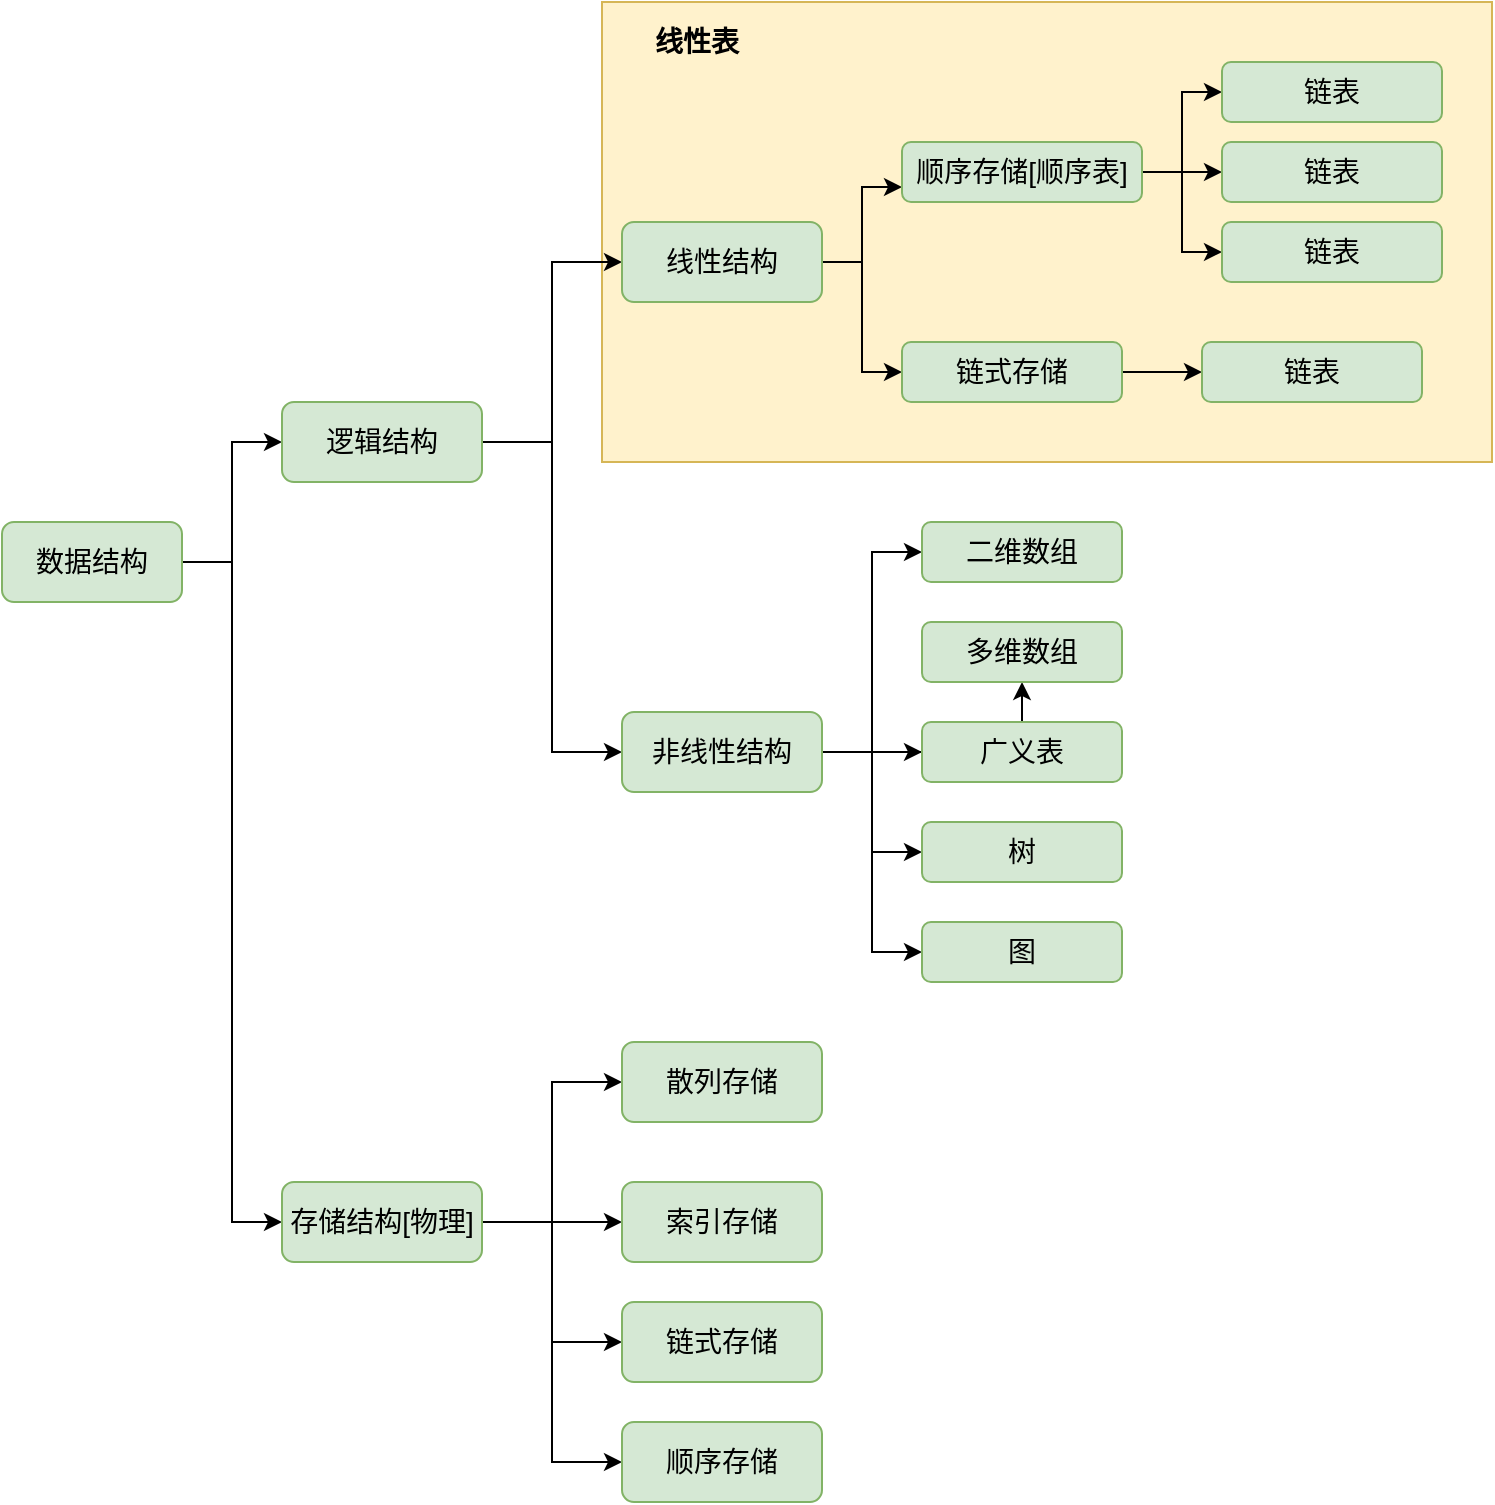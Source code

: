 <mxfile version="12.6.5" type="device"><diagram id="QchUArXrWoWji9qhXj4h" name="Page-1"><mxGraphModel dx="1422" dy="822" grid="1" gridSize="10" guides="1" tooltips="1" connect="1" arrows="1" fold="1" page="1" pageScale="1" pageWidth="850" pageHeight="1100" math="0" shadow="0"><root><mxCell id="0"/><mxCell id="1" parent="0"/><mxCell id="OYm73Swk66I9ASKBK0Xy-43" value="" style="rounded=0;whiteSpace=wrap;html=1;fillColor=#fff2cc;strokeColor=#d6b656;align=right;" vertex="1" parent="1"><mxGeometry x="365" y="110" width="445" height="230" as="geometry"/></mxCell><mxCell id="OYm73Swk66I9ASKBK0Xy-41" style="edgeStyle=orthogonalEdgeStyle;rounded=0;orthogonalLoop=1;jettySize=auto;html=1;entryX=0;entryY=0.5;entryDx=0;entryDy=0;" edge="1" parent="1" source="OYm73Swk66I9ASKBK0Xy-1" target="OYm73Swk66I9ASKBK0Xy-3"><mxGeometry relative="1" as="geometry"/></mxCell><mxCell id="OYm73Swk66I9ASKBK0Xy-42" style="edgeStyle=orthogonalEdgeStyle;rounded=0;orthogonalLoop=1;jettySize=auto;html=1;entryX=0;entryY=0.5;entryDx=0;entryDy=0;" edge="1" parent="1" source="OYm73Swk66I9ASKBK0Xy-1" target="OYm73Swk66I9ASKBK0Xy-4"><mxGeometry relative="1" as="geometry"/></mxCell><mxCell id="OYm73Swk66I9ASKBK0Xy-1" value="&lt;font style=&quot;font-size: 14px&quot;&gt;数据结构&lt;/font&gt;" style="rounded=1;whiteSpace=wrap;html=1;fillColor=#d5e8d4;strokeColor=#82b366;" vertex="1" parent="1"><mxGeometry x="65" y="370" width="90" height="40" as="geometry"/></mxCell><mxCell id="OYm73Swk66I9ASKBK0Xy-27" style="edgeStyle=orthogonalEdgeStyle;rounded=0;orthogonalLoop=1;jettySize=auto;html=1;entryX=0;entryY=0.5;entryDx=0;entryDy=0;" edge="1" parent="1" source="OYm73Swk66I9ASKBK0Xy-3" target="OYm73Swk66I9ASKBK0Xy-14"><mxGeometry relative="1" as="geometry"/></mxCell><mxCell id="OYm73Swk66I9ASKBK0Xy-28" style="edgeStyle=orthogonalEdgeStyle;rounded=0;orthogonalLoop=1;jettySize=auto;html=1;exitX=1;exitY=0.5;exitDx=0;exitDy=0;entryX=0;entryY=0.5;entryDx=0;entryDy=0;" edge="1" parent="1" source="OYm73Swk66I9ASKBK0Xy-3" target="OYm73Swk66I9ASKBK0Xy-13"><mxGeometry relative="1" as="geometry"/></mxCell><mxCell id="OYm73Swk66I9ASKBK0Xy-3" value="&lt;font style=&quot;font-size: 14px&quot;&gt;逻辑结构&lt;/font&gt;" style="rounded=1;whiteSpace=wrap;html=1;fillColor=#d5e8d4;strokeColor=#82b366;" vertex="1" parent="1"><mxGeometry x="205" y="310" width="100" height="40" as="geometry"/></mxCell><mxCell id="OYm73Swk66I9ASKBK0Xy-9" style="edgeStyle=orthogonalEdgeStyle;rounded=0;orthogonalLoop=1;jettySize=auto;html=1;entryX=0;entryY=0.5;entryDx=0;entryDy=0;" edge="1" parent="1" source="OYm73Swk66I9ASKBK0Xy-4" target="OYm73Swk66I9ASKBK0Xy-5"><mxGeometry relative="1" as="geometry"/></mxCell><mxCell id="OYm73Swk66I9ASKBK0Xy-10" style="edgeStyle=orthogonalEdgeStyle;rounded=0;orthogonalLoop=1;jettySize=auto;html=1;" edge="1" parent="1" source="OYm73Swk66I9ASKBK0Xy-4" target="OYm73Swk66I9ASKBK0Xy-6"><mxGeometry relative="1" as="geometry"/></mxCell><mxCell id="OYm73Swk66I9ASKBK0Xy-11" style="edgeStyle=orthogonalEdgeStyle;rounded=0;orthogonalLoop=1;jettySize=auto;html=1;entryX=0;entryY=0.5;entryDx=0;entryDy=0;" edge="1" parent="1" source="OYm73Swk66I9ASKBK0Xy-4" target="OYm73Swk66I9ASKBK0Xy-7"><mxGeometry relative="1" as="geometry"/></mxCell><mxCell id="OYm73Swk66I9ASKBK0Xy-12" style="edgeStyle=orthogonalEdgeStyle;rounded=0;orthogonalLoop=1;jettySize=auto;html=1;exitX=1;exitY=0.5;exitDx=0;exitDy=0;entryX=0;entryY=0.5;entryDx=0;entryDy=0;" edge="1" parent="1" source="OYm73Swk66I9ASKBK0Xy-4" target="OYm73Swk66I9ASKBK0Xy-8"><mxGeometry relative="1" as="geometry"/></mxCell><mxCell id="OYm73Swk66I9ASKBK0Xy-4" value="&lt;font style=&quot;font-size: 14px&quot;&gt;存储结构[物理]&lt;/font&gt;" style="rounded=1;whiteSpace=wrap;html=1;fillColor=#d5e8d4;strokeColor=#82b366;" vertex="1" parent="1"><mxGeometry x="205" y="700" width="100" height="40" as="geometry"/></mxCell><mxCell id="OYm73Swk66I9ASKBK0Xy-5" value="&lt;font style=&quot;font-size: 14px&quot;&gt;散列存储&lt;/font&gt;" style="rounded=1;whiteSpace=wrap;html=1;fillColor=#d5e8d4;strokeColor=#82b366;" vertex="1" parent="1"><mxGeometry x="375" y="630" width="100" height="40" as="geometry"/></mxCell><mxCell id="OYm73Swk66I9ASKBK0Xy-6" value="&lt;font style=&quot;font-size: 14px&quot;&gt;索引存储&lt;/font&gt;" style="rounded=1;whiteSpace=wrap;html=1;fillColor=#d5e8d4;strokeColor=#82b366;" vertex="1" parent="1"><mxGeometry x="375" y="700" width="100" height="40" as="geometry"/></mxCell><mxCell id="OYm73Swk66I9ASKBK0Xy-7" value="&lt;font style=&quot;font-size: 14px&quot;&gt;链式存储&lt;/font&gt;" style="rounded=1;whiteSpace=wrap;html=1;fillColor=#d5e8d4;strokeColor=#82b366;" vertex="1" parent="1"><mxGeometry x="375" y="760" width="100" height="40" as="geometry"/></mxCell><mxCell id="OYm73Swk66I9ASKBK0Xy-8" value="&lt;font style=&quot;font-size: 14px&quot;&gt;顺序存储&lt;/font&gt;" style="rounded=1;whiteSpace=wrap;html=1;fillColor=#d5e8d4;strokeColor=#82b366;" vertex="1" parent="1"><mxGeometry x="375" y="820" width="100" height="40" as="geometry"/></mxCell><mxCell id="OYm73Swk66I9ASKBK0Xy-36" style="edgeStyle=orthogonalEdgeStyle;rounded=0;orthogonalLoop=1;jettySize=auto;html=1;entryX=0;entryY=0.75;entryDx=0;entryDy=0;" edge="1" parent="1" source="OYm73Swk66I9ASKBK0Xy-13" target="OYm73Swk66I9ASKBK0Xy-29"><mxGeometry relative="1" as="geometry"/></mxCell><mxCell id="OYm73Swk66I9ASKBK0Xy-37" style="edgeStyle=orthogonalEdgeStyle;rounded=0;orthogonalLoop=1;jettySize=auto;html=1;exitX=1;exitY=0.5;exitDx=0;exitDy=0;entryX=0;entryY=0.5;entryDx=0;entryDy=0;" edge="1" parent="1" source="OYm73Swk66I9ASKBK0Xy-13" target="OYm73Swk66I9ASKBK0Xy-30"><mxGeometry relative="1" as="geometry"/></mxCell><mxCell id="OYm73Swk66I9ASKBK0Xy-13" value="&lt;font style=&quot;font-size: 14px&quot;&gt;线性结构&lt;/font&gt;" style="rounded=1;whiteSpace=wrap;html=1;fillColor=#d5e8d4;strokeColor=#82b366;" vertex="1" parent="1"><mxGeometry x="375" y="220" width="100" height="40" as="geometry"/></mxCell><mxCell id="OYm73Swk66I9ASKBK0Xy-22" style="edgeStyle=orthogonalEdgeStyle;rounded=0;orthogonalLoop=1;jettySize=auto;html=1;entryX=0;entryY=0.5;entryDx=0;entryDy=0;" edge="1" parent="1" source="OYm73Swk66I9ASKBK0Xy-14" target="OYm73Swk66I9ASKBK0Xy-15"><mxGeometry relative="1" as="geometry"/></mxCell><mxCell id="OYm73Swk66I9ASKBK0Xy-23" style="edgeStyle=orthogonalEdgeStyle;rounded=0;orthogonalLoop=1;jettySize=auto;html=1;exitX=1;exitY=0.5;exitDx=0;exitDy=0;" edge="1" parent="1" source="OYm73Swk66I9ASKBK0Xy-14" target="OYm73Swk66I9ASKBK0Xy-16"><mxGeometry relative="1" as="geometry"/></mxCell><mxCell id="OYm73Swk66I9ASKBK0Xy-24" style="edgeStyle=orthogonalEdgeStyle;rounded=0;orthogonalLoop=1;jettySize=auto;html=1;exitX=1;exitY=0.5;exitDx=0;exitDy=0;entryX=0;entryY=0.5;entryDx=0;entryDy=0;" edge="1" parent="1" source="OYm73Swk66I9ASKBK0Xy-14" target="OYm73Swk66I9ASKBK0Xy-17"><mxGeometry relative="1" as="geometry"/></mxCell><mxCell id="OYm73Swk66I9ASKBK0Xy-25" style="edgeStyle=orthogonalEdgeStyle;rounded=0;orthogonalLoop=1;jettySize=auto;html=1;exitX=1;exitY=0.5;exitDx=0;exitDy=0;entryX=0;entryY=0.5;entryDx=0;entryDy=0;" edge="1" parent="1" source="OYm73Swk66I9ASKBK0Xy-14" target="OYm73Swk66I9ASKBK0Xy-18"><mxGeometry relative="1" as="geometry"/></mxCell><mxCell id="OYm73Swk66I9ASKBK0Xy-26" style="edgeStyle=orthogonalEdgeStyle;rounded=0;orthogonalLoop=1;jettySize=auto;html=1;exitX=1;exitY=0.5;exitDx=0;exitDy=0;entryX=0;entryY=0.5;entryDx=0;entryDy=0;" edge="1" parent="1" source="OYm73Swk66I9ASKBK0Xy-14" target="OYm73Swk66I9ASKBK0Xy-21"><mxGeometry relative="1" as="geometry"/></mxCell><mxCell id="OYm73Swk66I9ASKBK0Xy-14" value="&lt;font style=&quot;font-size: 14px&quot;&gt;非线性结构&lt;/font&gt;" style="rounded=1;whiteSpace=wrap;html=1;fillColor=#d5e8d4;strokeColor=#82b366;" vertex="1" parent="1"><mxGeometry x="375" y="465" width="100" height="40" as="geometry"/></mxCell><mxCell id="OYm73Swk66I9ASKBK0Xy-15" value="&lt;font style=&quot;font-size: 14px&quot;&gt;二维数组&lt;/font&gt;" style="rounded=1;whiteSpace=wrap;html=1;fillColor=#d5e8d4;strokeColor=#82b366;" vertex="1" parent="1"><mxGeometry x="525" y="370" width="100" height="30" as="geometry"/></mxCell><mxCell id="OYm73Swk66I9ASKBK0Xy-16" value="&lt;font style=&quot;font-size: 14px&quot;&gt;多维数组&lt;/font&gt;" style="rounded=1;whiteSpace=wrap;html=1;fillColor=#d5e8d4;strokeColor=#82b366;" vertex="1" parent="1"><mxGeometry x="525" y="420" width="100" height="30" as="geometry"/></mxCell><mxCell id="OYm73Swk66I9ASKBK0Xy-17" value="&lt;font style=&quot;font-size: 14px&quot;&gt;广义表&lt;/font&gt;" style="rounded=1;whiteSpace=wrap;html=1;fillColor=#d5e8d4;strokeColor=#82b366;" vertex="1" parent="1"><mxGeometry x="525" y="470" width="100" height="30" as="geometry"/></mxCell><mxCell id="OYm73Swk66I9ASKBK0Xy-18" value="&lt;font style=&quot;font-size: 14px&quot;&gt;树&lt;/font&gt;" style="rounded=1;whiteSpace=wrap;html=1;fillColor=#d5e8d4;strokeColor=#82b366;" vertex="1" parent="1"><mxGeometry x="525" y="520" width="100" height="30" as="geometry"/></mxCell><mxCell id="OYm73Swk66I9ASKBK0Xy-21" value="&lt;font style=&quot;font-size: 14px&quot;&gt;图&lt;/font&gt;" style="rounded=1;whiteSpace=wrap;html=1;fillColor=#d5e8d4;strokeColor=#82b366;" vertex="1" parent="1"><mxGeometry x="525" y="570" width="100" height="30" as="geometry"/></mxCell><mxCell id="OYm73Swk66I9ASKBK0Xy-38" style="edgeStyle=orthogonalEdgeStyle;rounded=0;orthogonalLoop=1;jettySize=auto;html=1;entryX=0;entryY=0.5;entryDx=0;entryDy=0;" edge="1" parent="1" source="OYm73Swk66I9ASKBK0Xy-29" target="OYm73Swk66I9ASKBK0Xy-33"><mxGeometry relative="1" as="geometry"/></mxCell><mxCell id="OYm73Swk66I9ASKBK0Xy-39" style="edgeStyle=orthogonalEdgeStyle;rounded=0;orthogonalLoop=1;jettySize=auto;html=1;entryX=0;entryY=0.5;entryDx=0;entryDy=0;" edge="1" parent="1" source="OYm73Swk66I9ASKBK0Xy-29" target="OYm73Swk66I9ASKBK0Xy-34"><mxGeometry relative="1" as="geometry"/></mxCell><mxCell id="OYm73Swk66I9ASKBK0Xy-40" style="edgeStyle=orthogonalEdgeStyle;rounded=0;orthogonalLoop=1;jettySize=auto;html=1;entryX=0;entryY=0.5;entryDx=0;entryDy=0;" edge="1" parent="1" source="OYm73Swk66I9ASKBK0Xy-29" target="OYm73Swk66I9ASKBK0Xy-35"><mxGeometry relative="1" as="geometry"/></mxCell><mxCell id="OYm73Swk66I9ASKBK0Xy-29" value="&lt;font style=&quot;font-size: 14px&quot;&gt;顺序存储[顺序表]&lt;/font&gt;" style="rounded=1;whiteSpace=wrap;html=1;fillColor=#d5e8d4;strokeColor=#82b366;" vertex="1" parent="1"><mxGeometry x="515" y="180" width="120" height="30" as="geometry"/></mxCell><mxCell id="OYm73Swk66I9ASKBK0Xy-32" value="" style="edgeStyle=orthogonalEdgeStyle;rounded=0;orthogonalLoop=1;jettySize=auto;html=1;" edge="1" parent="1" source="OYm73Swk66I9ASKBK0Xy-30" target="OYm73Swk66I9ASKBK0Xy-31"><mxGeometry relative="1" as="geometry"/></mxCell><mxCell id="OYm73Swk66I9ASKBK0Xy-30" value="&lt;font style=&quot;font-size: 14px&quot;&gt;链式存储&lt;/font&gt;" style="rounded=1;whiteSpace=wrap;html=1;fillColor=#d5e8d4;strokeColor=#82b366;" vertex="1" parent="1"><mxGeometry x="515" y="280" width="110" height="30" as="geometry"/></mxCell><mxCell id="OYm73Swk66I9ASKBK0Xy-31" value="&lt;font style=&quot;font-size: 14px&quot;&gt;链表&lt;/font&gt;" style="rounded=1;whiteSpace=wrap;html=1;fillColor=#d5e8d4;strokeColor=#82b366;" vertex="1" parent="1"><mxGeometry x="665" y="280" width="110" height="30" as="geometry"/></mxCell><mxCell id="OYm73Swk66I9ASKBK0Xy-33" value="&lt;font style=&quot;font-size: 14px&quot;&gt;链表&lt;/font&gt;" style="rounded=1;whiteSpace=wrap;html=1;fillColor=#d5e8d4;strokeColor=#82b366;" vertex="1" parent="1"><mxGeometry x="675" y="140" width="110" height="30" as="geometry"/></mxCell><mxCell id="OYm73Swk66I9ASKBK0Xy-34" value="&lt;font style=&quot;font-size: 14px&quot;&gt;链表&lt;/font&gt;" style="rounded=1;whiteSpace=wrap;html=1;fillColor=#d5e8d4;strokeColor=#82b366;" vertex="1" parent="1"><mxGeometry x="675" y="180" width="110" height="30" as="geometry"/></mxCell><mxCell id="OYm73Swk66I9ASKBK0Xy-35" value="&lt;font style=&quot;font-size: 14px&quot;&gt;链表&lt;/font&gt;" style="rounded=1;whiteSpace=wrap;html=1;fillColor=#d5e8d4;strokeColor=#82b366;" vertex="1" parent="1"><mxGeometry x="675" y="220" width="110" height="30" as="geometry"/></mxCell><mxCell id="OYm73Swk66I9ASKBK0Xy-44" value="&lt;b&gt;&lt;font style=&quot;font-size: 14px&quot;&gt;线性表&lt;/font&gt;&lt;/b&gt;" style="text;html=1;strokeColor=none;fillColor=none;align=center;verticalAlign=middle;whiteSpace=wrap;rounded=0;" vertex="1" parent="1"><mxGeometry x="375" y="120" width="75" height="20" as="geometry"/></mxCell></root></mxGraphModel></diagram></mxfile>